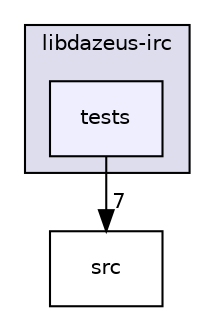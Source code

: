 digraph G {
  compound=true
  node [ fontsize="10", fontname="Helvetica"];
  edge [ labelfontsize="10", labelfontname="Helvetica"];
  subgraph clusterdir_963b9aa430ab1b5757b787e6d4ff9e7e {
    graph [ bgcolor="#ddddee", pencolor="black", label="libdazeus-irc" fontname="Helvetica", fontsize="10", URL="dir_963b9aa430ab1b5757b787e6d4ff9e7e.html"]
  dir_f1763e05f5a243da9cfa9c28b6d27661 [shape=box, label="tests", style="filled", fillcolor="#eeeeff", pencolor="black", URL="dir_f1763e05f5a243da9cfa9c28b6d27661.html"];
  }
  dir_0b6e360c4b805ba639b72ddafed65e8a [shape=box label="src" URL="dir_0b6e360c4b805ba639b72ddafed65e8a.html"];
  dir_f1763e05f5a243da9cfa9c28b6d27661->dir_0b6e360c4b805ba639b72ddafed65e8a [headlabel="7", labeldistance=1.5 headhref="dir_000008_000006.html"];
}
